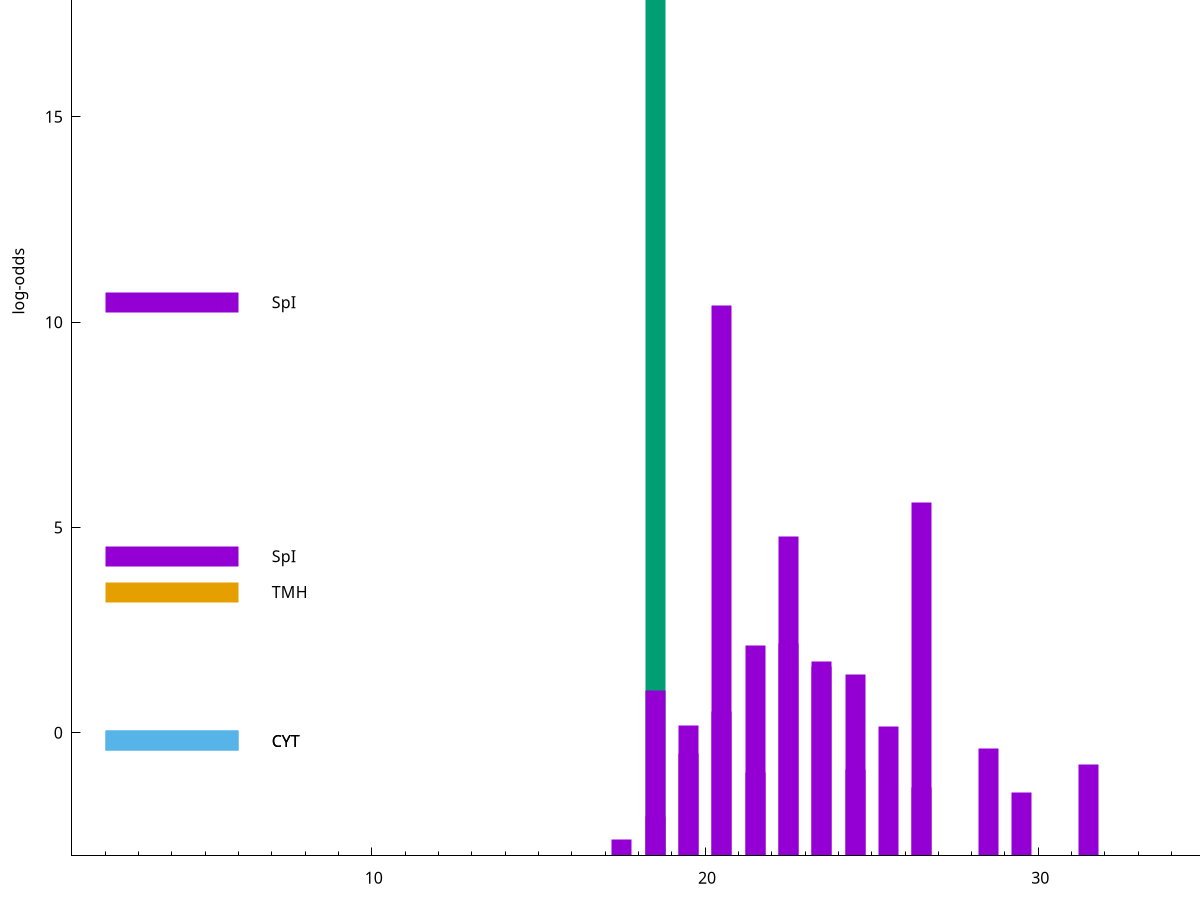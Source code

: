 set title "LipoP predictions for SRR3467249.gff"
set size 2., 1.4
set xrange [1:70] 
set mxtics 10
set yrange [-3:25]
set y2range [0:28]
set ylabel "log-odds"
set term postscript eps color solid "Helvetica" 30
set output "SRR3467249.gff15.eps"
set arrow from 2,23.5943 to 6,23.5943 nohead lt 2 lw 20
set label "SpII" at 7,23.5943
set arrow from 2,10.4877 to 6,10.4877 nohead lt 1 lw 20
set label "SpI" at 7,10.4877
set arrow from 2,4.30045 to 6,4.30045 nohead lt 1 lw 20
set label "SpI" at 7,4.30045
set arrow from 2,3.4254 to 6,3.4254 nohead lt 4 lw 20
set label "TMH" at 7,3.4254
set arrow from 2,-0.200913 to 6,-0.200913 nohead lt 3 lw 20
set label "CYT" at 7,-0.200913
set arrow from 2,-0.200913 to 6,-0.200913 nohead lt 3 lw 20
set label "CYT" at 7,-0.200913
set arrow from 2,23.5943 to 6,23.5943 nohead lt 2 lw 20
set label "SpII" at 7,23.5943
# NOTE: The scores below are the log-odds scores with the threshold
# NOTE: subtracted (a hack to make gnuplot make the histogram all
# NOTE: look nice).
plot "-" axes x1y2 title "" with impulses lt 2 lw 20, "-" axes x1y2 title "" with impulses lt 1 lw 20
18.500000 26.594300
e
20.500000 13.399400
26.500000 8.617960
22.500000 7.782550
22.500000 5.180710
21.500000 5.135000
23.500000 4.735410
23.500000 4.613980
24.500000 4.428480
18.500000 4.027940
20.500000 3.525370
19.500000 3.173563
25.500000 3.153503
28.500000 2.625776
19.500000 2.483102
31.500000 2.222335
24.500000 2.105577
21.500000 2.039065
26.500000 1.668920
29.500000 1.550250
18.500000 0.949840
17.500000 0.391210
e
exit
